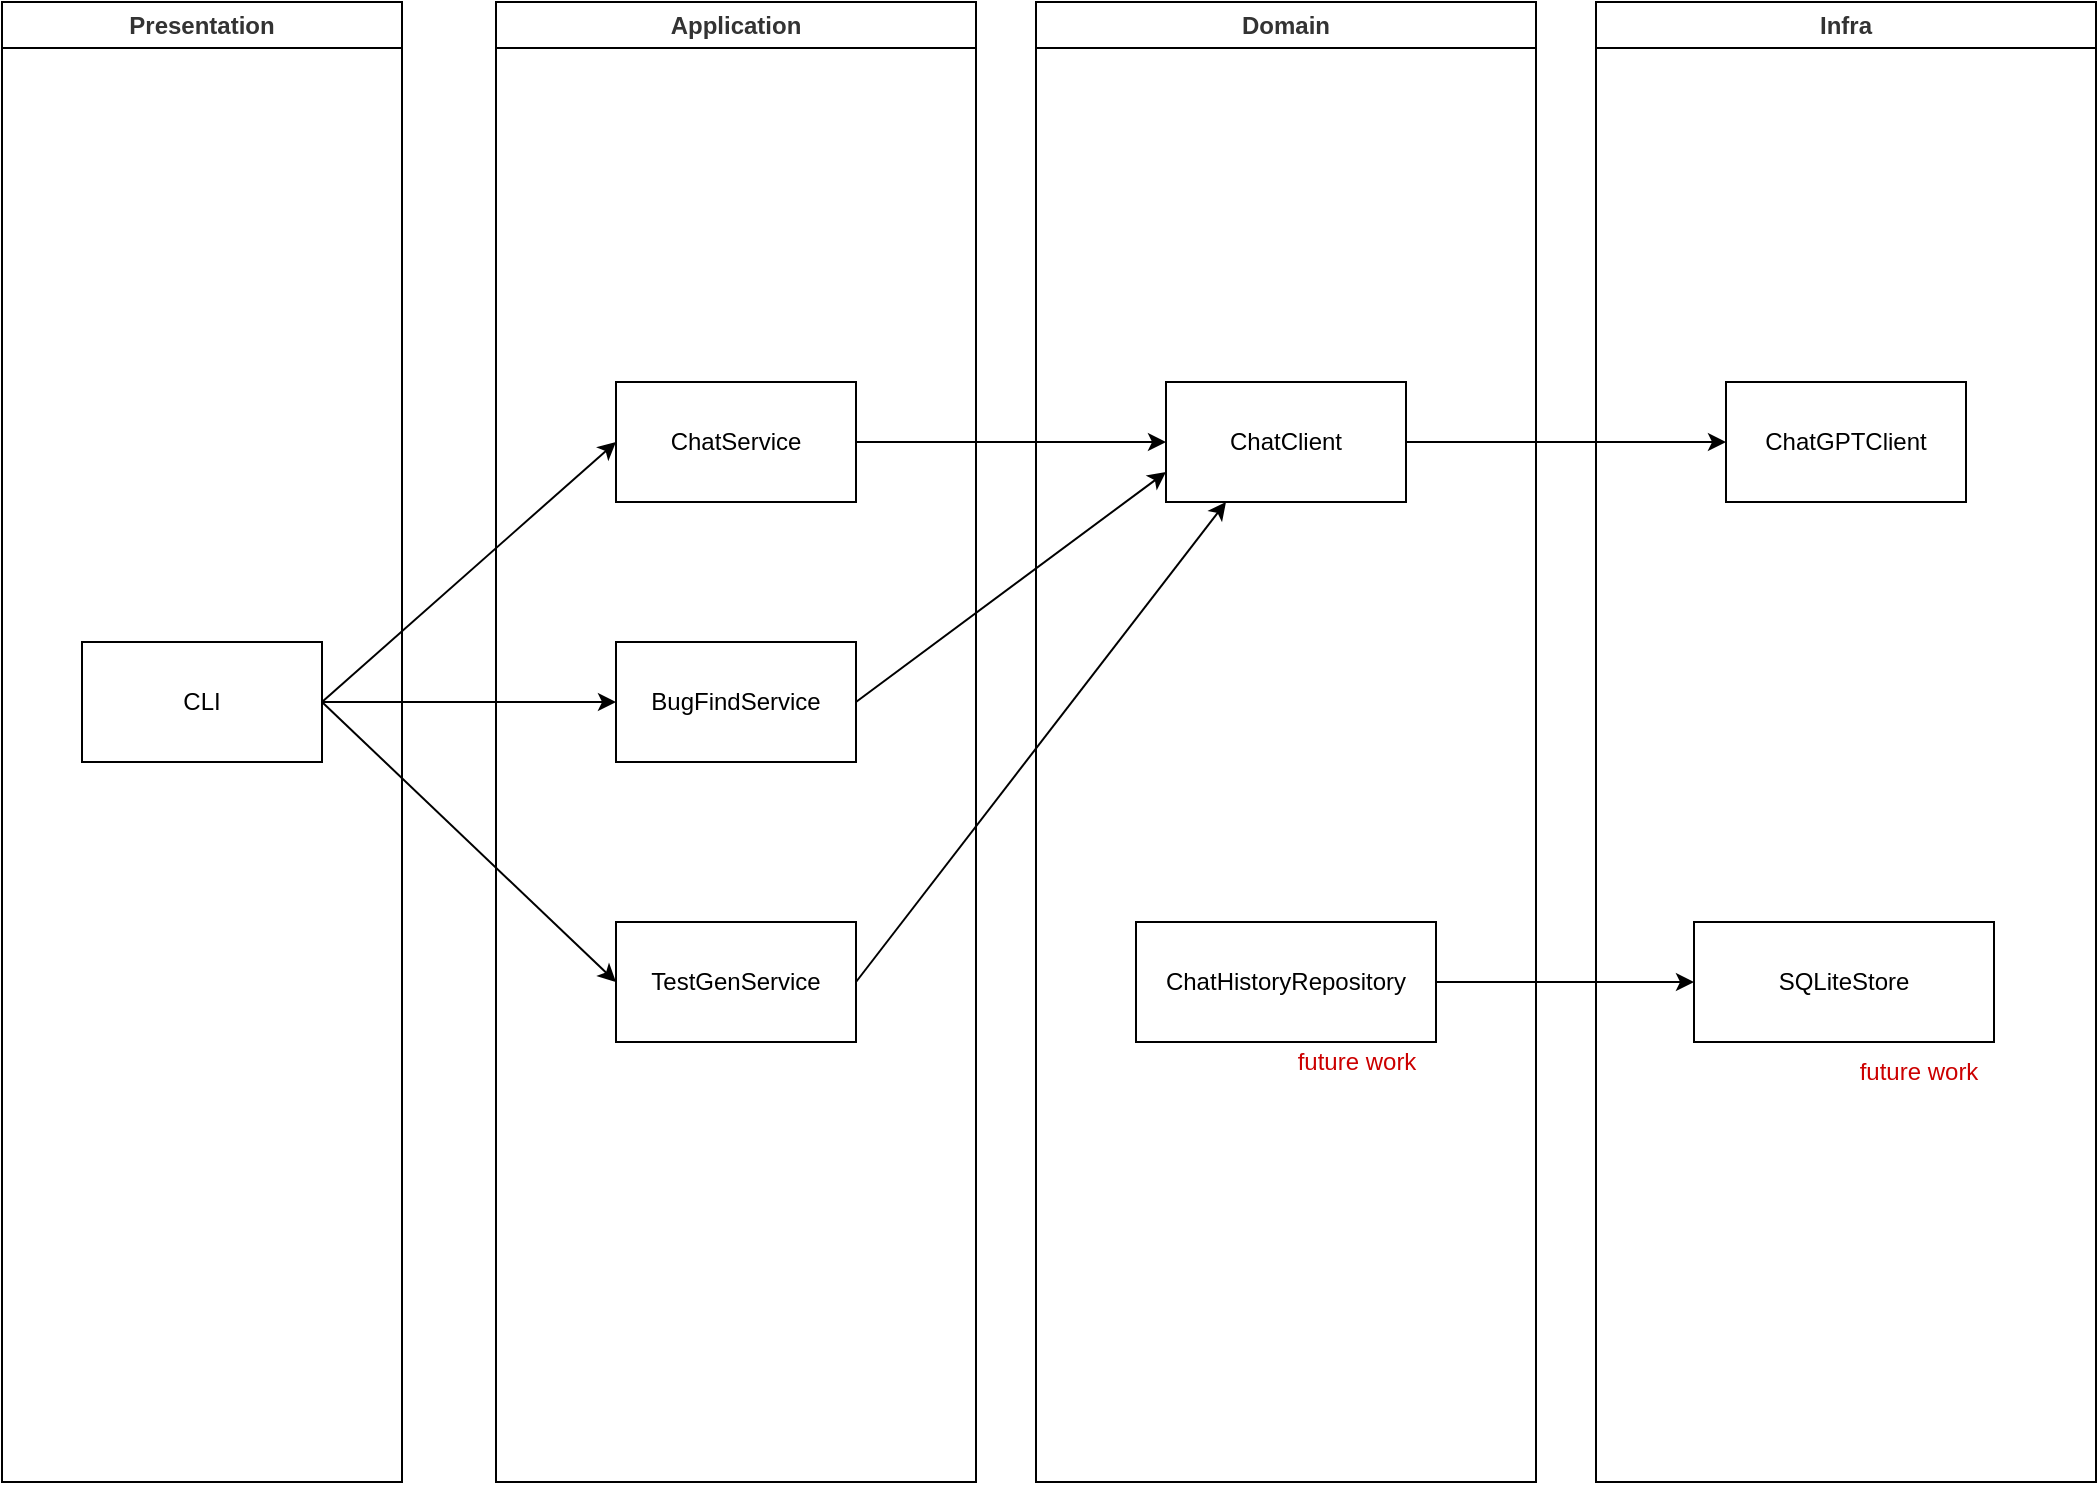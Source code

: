 <mxfile>
    <diagram id="Jn-0KRcfqssvJrgO6j4Q" name="Page-1">
        <mxGraphModel dx="1848" dy="1055" grid="1" gridSize="10" guides="1" tooltips="1" connect="1" arrows="1" fold="1" page="1" pageScale="1" pageWidth="1100" pageHeight="850" math="0" shadow="0">
            <root>
                <mxCell id="0"/>
                <mxCell id="1" parent="0"/>
                <mxCell id="11" value="Presentation" style="swimlane;whiteSpace=wrap;html=1;fontColor=#333333;" vertex="1" parent="1">
                    <mxGeometry x="33" y="40" width="200" height="740" as="geometry"/>
                </mxCell>
                <mxCell id="5" value="CLI" style="rounded=0;whiteSpace=wrap;html=1;" vertex="1" parent="11">
                    <mxGeometry x="40" y="320" width="120" height="60" as="geometry"/>
                </mxCell>
                <mxCell id="12" value="Application" style="swimlane;whiteSpace=wrap;html=1;fontColor=#333333;" vertex="1" parent="1">
                    <mxGeometry x="280" y="40" width="240" height="740" as="geometry"/>
                </mxCell>
                <mxCell id="2" value="ChatService" style="rounded=0;whiteSpace=wrap;html=1;" vertex="1" parent="12">
                    <mxGeometry x="60" y="190" width="120" height="60" as="geometry"/>
                </mxCell>
                <mxCell id="3" value="BugFindService" style="rounded=0;whiteSpace=wrap;html=1;" vertex="1" parent="12">
                    <mxGeometry x="60" y="320" width="120" height="60" as="geometry"/>
                </mxCell>
                <mxCell id="4" value="TestGenService" style="rounded=0;whiteSpace=wrap;html=1;" vertex="1" parent="12">
                    <mxGeometry x="60" y="460" width="120" height="60" as="geometry"/>
                </mxCell>
                <mxCell id="13" value="Domain" style="swimlane;whiteSpace=wrap;html=1;fontColor=#333333;" vertex="1" parent="1">
                    <mxGeometry x="550" y="40" width="250" height="740" as="geometry"/>
                </mxCell>
                <mxCell id="7" value="ChatClient" style="rounded=0;whiteSpace=wrap;html=1;" vertex="1" parent="13">
                    <mxGeometry x="65" y="190" width="120" height="60" as="geometry"/>
                </mxCell>
                <mxCell id="17" value="" style="group" vertex="1" connectable="0" parent="13">
                    <mxGeometry x="50" y="460" width="150" height="85" as="geometry"/>
                </mxCell>
                <mxCell id="8" value="ChatHistoryRepository" style="rounded=0;whiteSpace=wrap;html=1;" vertex="1" parent="17">
                    <mxGeometry width="150" height="60" as="geometry"/>
                </mxCell>
                <mxCell id="10" value="future work" style="text;html=1;align=center;verticalAlign=middle;resizable=0;points=[];autosize=1;strokeColor=none;fillColor=none;fontColor=#CC0000;" vertex="1" parent="17">
                    <mxGeometry x="70" y="55" width="80" height="30" as="geometry"/>
                </mxCell>
                <mxCell id="14" value="Infra" style="swimlane;whiteSpace=wrap;html=1;fontColor=#333333;" vertex="1" parent="1">
                    <mxGeometry x="830" y="40" width="250" height="740" as="geometry"/>
                </mxCell>
                <mxCell id="6" value="ChatGPTClient" style="rounded=0;whiteSpace=wrap;html=1;" vertex="1" parent="14">
                    <mxGeometry x="65" y="190" width="120" height="60" as="geometry"/>
                </mxCell>
                <mxCell id="18" value="" style="group" vertex="1" connectable="0" parent="14">
                    <mxGeometry x="49" y="460" width="152" height="90" as="geometry"/>
                </mxCell>
                <mxCell id="15" value="SQLiteStore" style="rounded=0;whiteSpace=wrap;html=1;" vertex="1" parent="18">
                    <mxGeometry width="150" height="60" as="geometry"/>
                </mxCell>
                <mxCell id="16" value="future work" style="text;html=1;align=center;verticalAlign=middle;resizable=0;points=[];autosize=1;strokeColor=none;fillColor=none;fontColor=#CC0000;" vertex="1" parent="18">
                    <mxGeometry x="72" y="60" width="80" height="30" as="geometry"/>
                </mxCell>
                <mxCell id="19" style="edgeStyle=none;html=1;exitX=1;exitY=0.5;exitDx=0;exitDy=0;entryX=0;entryY=0.5;entryDx=0;entryDy=0;fontColor=#333333;" edge="1" parent="1" source="5" target="2">
                    <mxGeometry relative="1" as="geometry"/>
                </mxCell>
                <mxCell id="20" style="edgeStyle=none;html=1;exitX=1;exitY=0.5;exitDx=0;exitDy=0;entryX=0;entryY=0.5;entryDx=0;entryDy=0;fontColor=#333333;" edge="1" parent="1" source="5" target="3">
                    <mxGeometry relative="1" as="geometry"/>
                </mxCell>
                <mxCell id="21" style="edgeStyle=none;html=1;exitX=1;exitY=0.5;exitDx=0;exitDy=0;entryX=0;entryY=0.5;entryDx=0;entryDy=0;fontColor=#333333;" edge="1" parent="1" source="5" target="4">
                    <mxGeometry relative="1" as="geometry"/>
                </mxCell>
                <mxCell id="22" style="edgeStyle=none;html=1;exitX=1;exitY=0.5;exitDx=0;exitDy=0;entryX=0;entryY=0.5;entryDx=0;entryDy=0;fontColor=#333333;" edge="1" parent="1" source="2" target="7">
                    <mxGeometry relative="1" as="geometry"/>
                </mxCell>
                <mxCell id="23" style="edgeStyle=none;html=1;exitX=1;exitY=0.5;exitDx=0;exitDy=0;entryX=0;entryY=0.75;entryDx=0;entryDy=0;fontColor=#333333;" edge="1" parent="1" source="3" target="7">
                    <mxGeometry relative="1" as="geometry"/>
                </mxCell>
                <mxCell id="24" style="edgeStyle=none;html=1;exitX=1;exitY=0.5;exitDx=0;exitDy=0;entryX=0.25;entryY=1;entryDx=0;entryDy=0;fontColor=#333333;" edge="1" parent="1" source="4" target="7">
                    <mxGeometry relative="1" as="geometry"/>
                </mxCell>
                <mxCell id="25" style="edgeStyle=none;html=1;exitX=1;exitY=0.5;exitDx=0;exitDy=0;entryX=0;entryY=0.5;entryDx=0;entryDy=0;fontColor=#333333;" edge="1" parent="1" source="8" target="15">
                    <mxGeometry relative="1" as="geometry"/>
                </mxCell>
                <mxCell id="26" style="edgeStyle=none;html=1;exitX=1;exitY=0.5;exitDx=0;exitDy=0;entryX=0;entryY=0.5;entryDx=0;entryDy=0;fontColor=#333333;" edge="1" parent="1" source="7" target="6">
                    <mxGeometry relative="1" as="geometry"/>
                </mxCell>
            </root>
        </mxGraphModel>
    </diagram>
</mxfile>